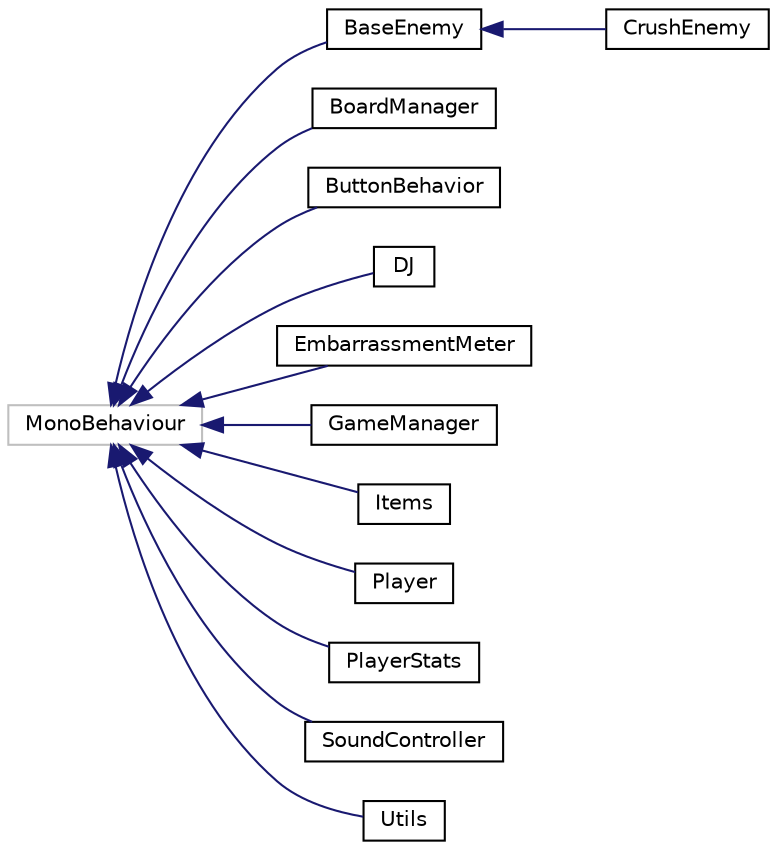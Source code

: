 digraph "Graphical Class Hierarchy"
{
  edge [fontname="Helvetica",fontsize="10",labelfontname="Helvetica",labelfontsize="10"];
  node [fontname="Helvetica",fontsize="10",shape=record];
  rankdir="LR";
  Node1 [label="MonoBehaviour",height=0.2,width=0.4,color="grey75", fillcolor="white", style="filled"];
  Node1 -> Node2 [dir="back",color="midnightblue",fontsize="10",style="solid",fontname="Helvetica"];
  Node2 [label="BaseEnemy",height=0.2,width=0.4,color="black", fillcolor="white", style="filled",URL="$class_base_enemy.html"];
  Node2 -> Node3 [dir="back",color="midnightblue",fontsize="10",style="solid",fontname="Helvetica"];
  Node3 [label="CrushEnemy",height=0.2,width=0.4,color="black", fillcolor="white", style="filled",URL="$class_crush_enemy.html"];
  Node1 -> Node4 [dir="back",color="midnightblue",fontsize="10",style="solid",fontname="Helvetica"];
  Node4 [label="BoardManager",height=0.2,width=0.4,color="black", fillcolor="white", style="filled",URL="$class_board_manager.html"];
  Node1 -> Node5 [dir="back",color="midnightblue",fontsize="10",style="solid",fontname="Helvetica"];
  Node5 [label="ButtonBehavior",height=0.2,width=0.4,color="black", fillcolor="white", style="filled",URL="$class_button_behavior.html"];
  Node1 -> Node6 [dir="back",color="midnightblue",fontsize="10",style="solid",fontname="Helvetica"];
  Node6 [label="DJ",height=0.2,width=0.4,color="black", fillcolor="white", style="filled",URL="$class_d_j.html"];
  Node1 -> Node7 [dir="back",color="midnightblue",fontsize="10",style="solid",fontname="Helvetica"];
  Node7 [label="EmbarrassmentMeter",height=0.2,width=0.4,color="black", fillcolor="white", style="filled",URL="$class_embarrassment_meter.html"];
  Node1 -> Node8 [dir="back",color="midnightblue",fontsize="10",style="solid",fontname="Helvetica"];
  Node8 [label="GameManager",height=0.2,width=0.4,color="black", fillcolor="white", style="filled",URL="$class_game_manager.html"];
  Node1 -> Node9 [dir="back",color="midnightblue",fontsize="10",style="solid",fontname="Helvetica"];
  Node9 [label="Items",height=0.2,width=0.4,color="black", fillcolor="white", style="filled",URL="$class_items.html"];
  Node1 -> Node10 [dir="back",color="midnightblue",fontsize="10",style="solid",fontname="Helvetica"];
  Node10 [label="Player",height=0.2,width=0.4,color="black", fillcolor="white", style="filled",URL="$class_player.html"];
  Node1 -> Node11 [dir="back",color="midnightblue",fontsize="10",style="solid",fontname="Helvetica"];
  Node11 [label="PlayerStats",height=0.2,width=0.4,color="black", fillcolor="white", style="filled",URL="$class_player_stats.html"];
  Node1 -> Node12 [dir="back",color="midnightblue",fontsize="10",style="solid",fontname="Helvetica"];
  Node12 [label="SoundController",height=0.2,width=0.4,color="black", fillcolor="white", style="filled",URL="$class_sound_controller.html"];
  Node1 -> Node13 [dir="back",color="midnightblue",fontsize="10",style="solid",fontname="Helvetica"];
  Node13 [label="Utils",height=0.2,width=0.4,color="black", fillcolor="white", style="filled",URL="$class_utils.html"];
}
